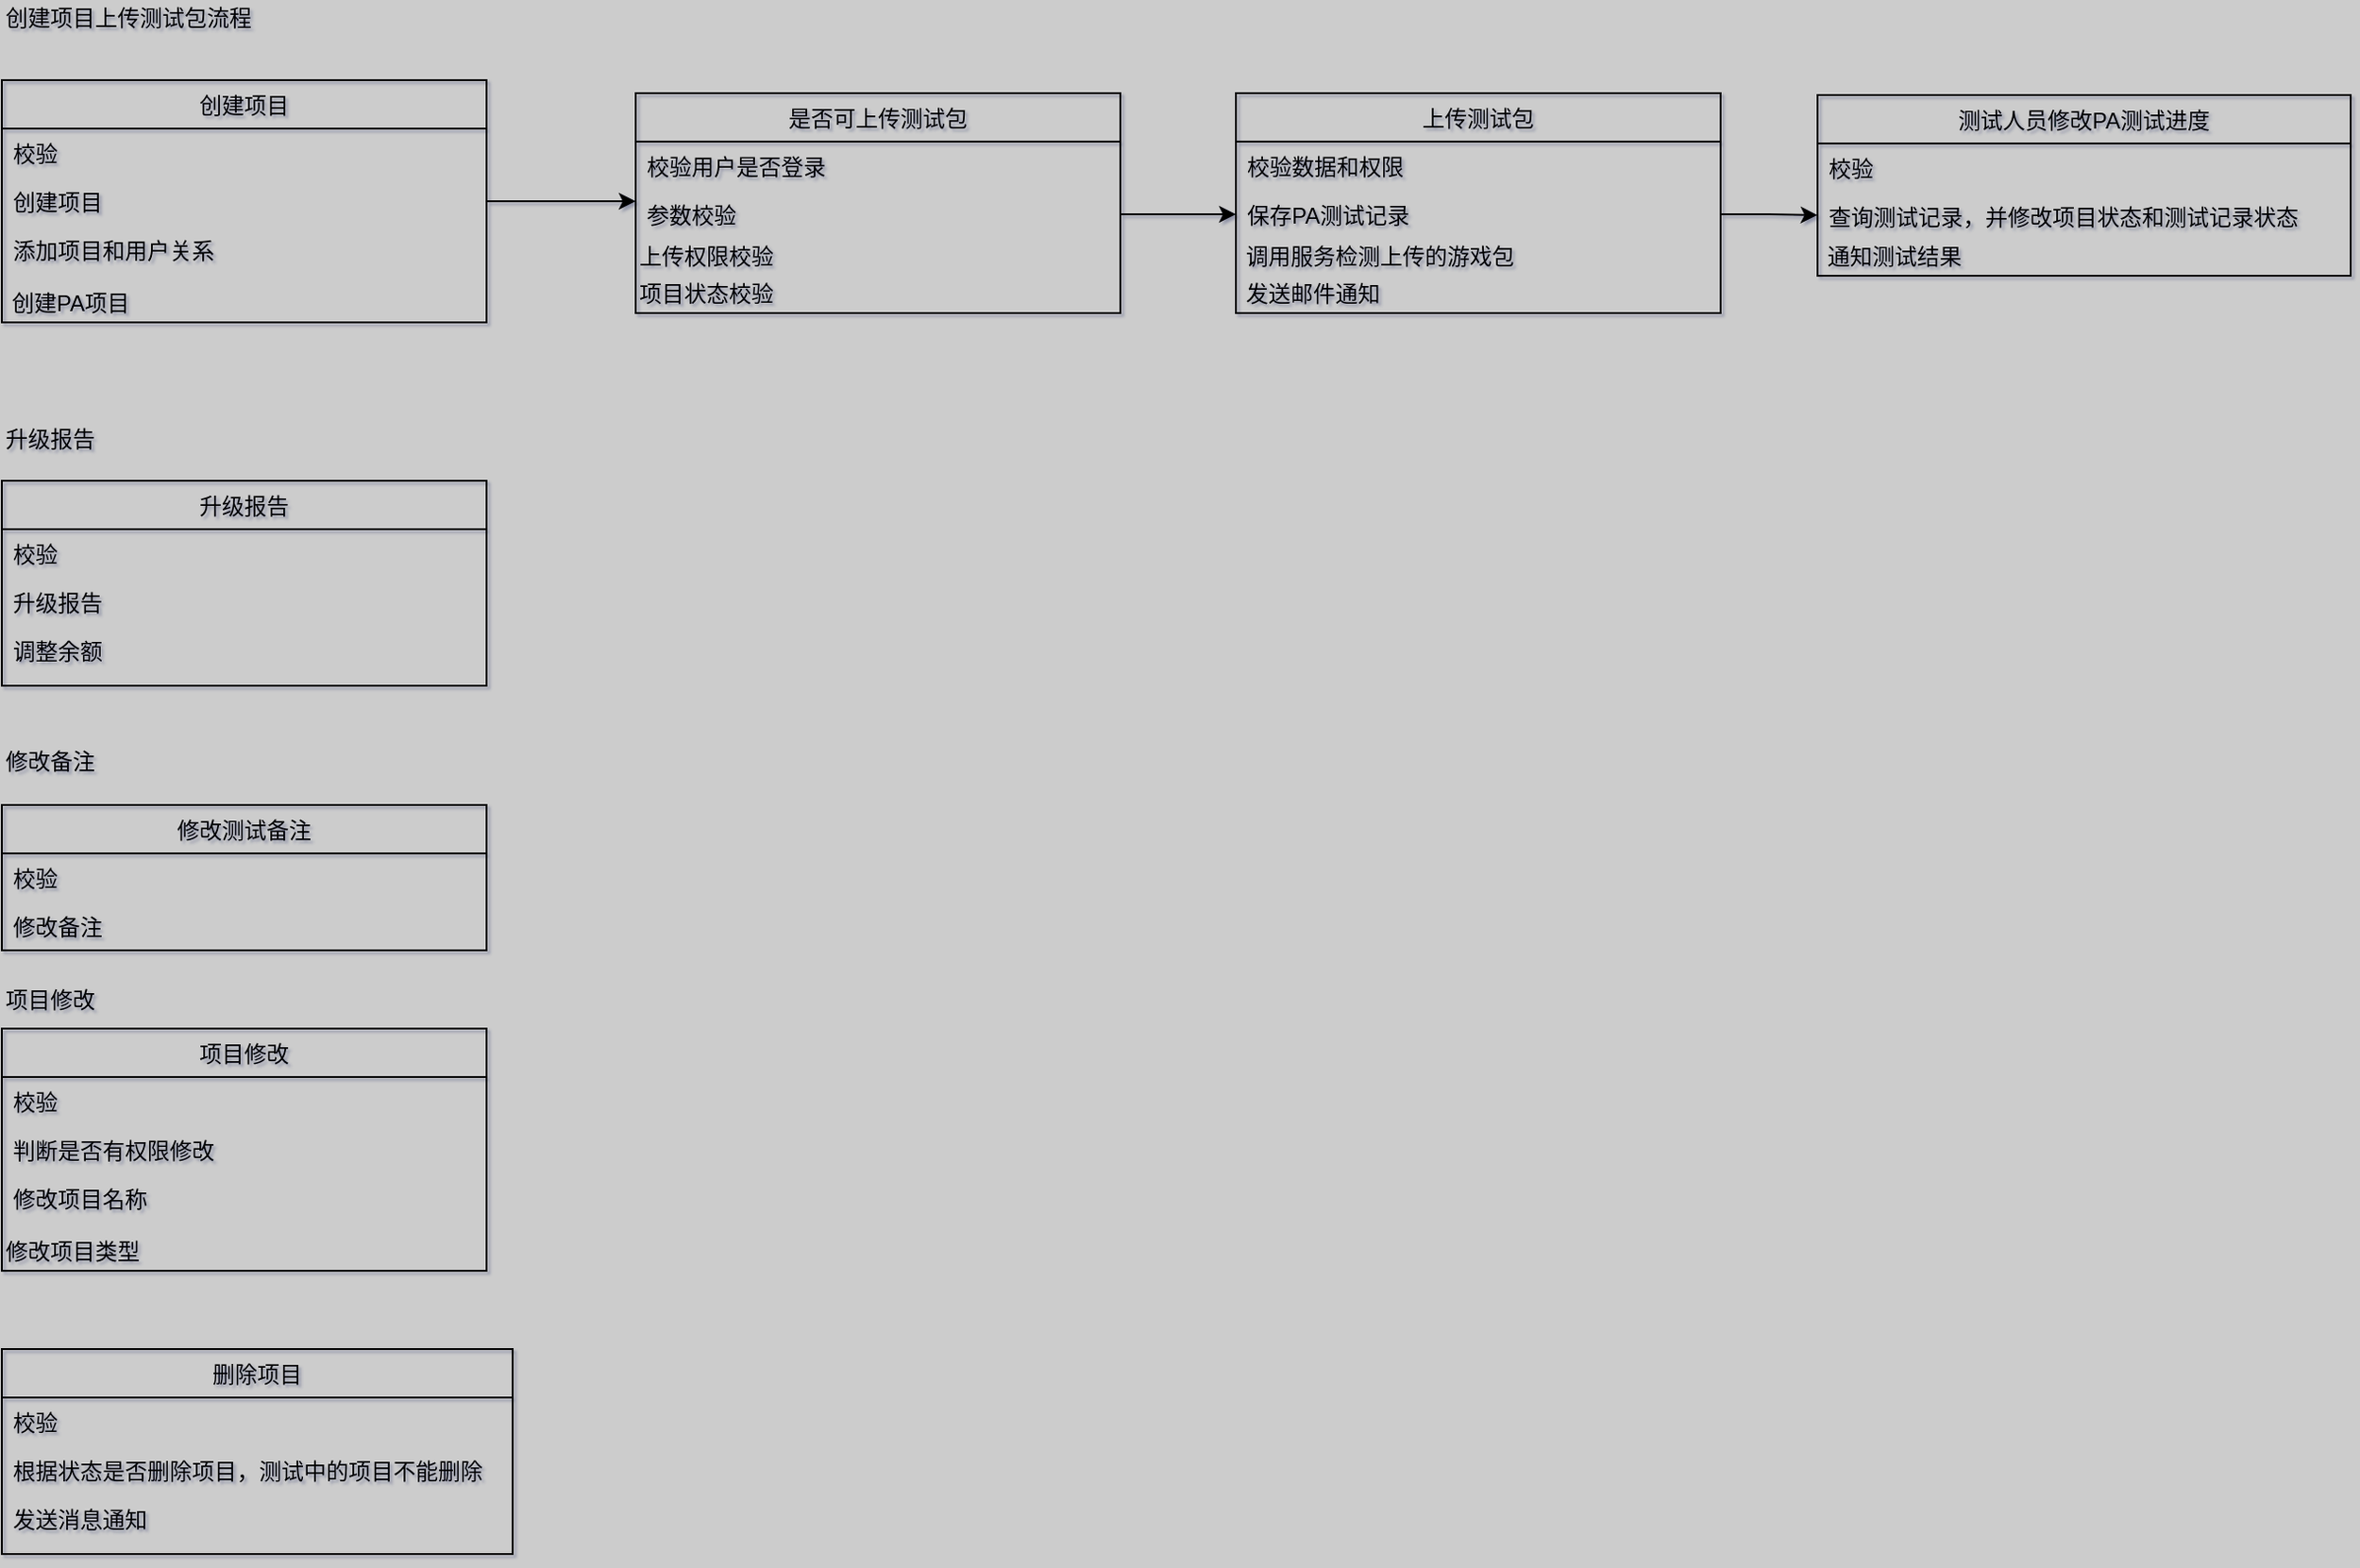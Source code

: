 <mxfile version="14.4.9" type="github">
  <diagram id="rhP192XbtQ3wgahovn20" name="第 1 页">
    <mxGraphModel dx="1298" dy="809" grid="1" gridSize="1" guides="1" tooltips="1" connect="1" arrows="1" fold="1" page="1" pageScale="1" pageWidth="2336" pageHeight="1654" background="#CCCCCC" math="0" shadow="1">
      <root>
        <mxCell id="0" />
        <mxCell id="1" parent="0" />
        <mxCell id="tLCrg7Ob01ya7spGHL1g-4" value="创建项目" style="swimlane;fontStyle=0;childLayout=stackLayout;horizontal=1;startSize=26;fillColor=none;horizontalStack=0;resizeParent=1;resizeParentMax=0;resizeLast=0;collapsible=1;marginBottom=0;" parent="1" vertex="1">
          <mxGeometry x="90" y="200" width="260" height="130" as="geometry">
            <mxRectangle x="340" y="240" width="80" height="26" as="alternateBounds" />
          </mxGeometry>
        </mxCell>
        <mxCell id="tLCrg7Ob01ya7spGHL1g-5" value="校验" style="text;strokeColor=none;fillColor=none;align=left;verticalAlign=top;spacingLeft=4;spacingRight=4;overflow=hidden;rotatable=0;points=[[0,0.5],[1,0.5]];portConstraint=eastwest;" parent="tLCrg7Ob01ya7spGHL1g-4" vertex="1">
          <mxGeometry y="26" width="260" height="26" as="geometry" />
        </mxCell>
        <mxCell id="tLCrg7Ob01ya7spGHL1g-6" value="创建项目" style="text;strokeColor=none;fillColor=none;align=left;verticalAlign=top;spacingLeft=4;spacingRight=4;overflow=hidden;rotatable=0;points=[[0,0.5],[1,0.5]];portConstraint=eastwest;" parent="tLCrg7Ob01ya7spGHL1g-4" vertex="1">
          <mxGeometry y="52" width="260" height="26" as="geometry" />
        </mxCell>
        <mxCell id="tLCrg7Ob01ya7spGHL1g-7" value="添加项目和用户关系" style="text;strokeColor=none;fillColor=none;align=left;verticalAlign=top;spacingLeft=4;spacingRight=4;overflow=hidden;rotatable=0;points=[[0,0.5],[1,0.5]];portConstraint=eastwest;" parent="tLCrg7Ob01ya7spGHL1g-4" vertex="1">
          <mxGeometry y="78" width="260" height="32" as="geometry" />
        </mxCell>
        <mxCell id="tLCrg7Ob01ya7spGHL1g-15" value="&lt;span&gt;&amp;nbsp;创建PA项目&lt;/span&gt;" style="text;html=1;strokeColor=none;fillColor=none;align=left;verticalAlign=middle;whiteSpace=wrap;rounded=0;" parent="tLCrg7Ob01ya7spGHL1g-4" vertex="1">
          <mxGeometry y="110" width="260" height="20" as="geometry" />
        </mxCell>
        <mxCell id="tLCrg7Ob01ya7spGHL1g-10" style="edgeStyle=orthogonalEdgeStyle;rounded=0;orthogonalLoop=1;jettySize=auto;html=1;exitX=1;exitY=0.5;exitDx=0;exitDy=0;" parent="1" source="tLCrg7Ob01ya7spGHL1g-6" edge="1">
          <mxGeometry relative="1" as="geometry">
            <mxPoint x="430" y="265" as="targetPoint" />
          </mxGeometry>
        </mxCell>
        <mxCell id="tLCrg7Ob01ya7spGHL1g-11" value="上传测试包" style="swimlane;fontStyle=0;childLayout=stackLayout;horizontal=1;startSize=26;fillColor=none;horizontalStack=0;resizeParent=1;resizeParentMax=0;resizeLast=0;collapsible=1;marginBottom=0;" parent="1" vertex="1">
          <mxGeometry x="752" y="207" width="260" height="118" as="geometry">
            <mxRectangle x="340" y="240" width="80" height="26" as="alternateBounds" />
          </mxGeometry>
        </mxCell>
        <mxCell id="tLCrg7Ob01ya7spGHL1g-12" value="校验数据和权限" style="text;strokeColor=none;fillColor=none;align=left;verticalAlign=top;spacingLeft=4;spacingRight=4;overflow=hidden;rotatable=0;points=[[0,0.5],[1,0.5]];portConstraint=eastwest;" parent="tLCrg7Ob01ya7spGHL1g-11" vertex="1">
          <mxGeometry y="26" width="260" height="26" as="geometry" />
        </mxCell>
        <mxCell id="tLCrg7Ob01ya7spGHL1g-13" value="保存PA测试记录" style="text;strokeColor=none;fillColor=none;align=left;verticalAlign=top;spacingLeft=4;spacingRight=4;overflow=hidden;rotatable=0;points=[[0,0.5],[1,0.5]];portConstraint=eastwest;" parent="tLCrg7Ob01ya7spGHL1g-11" vertex="1">
          <mxGeometry y="52" width="260" height="26" as="geometry" />
        </mxCell>
        <mxCell id="tLCrg7Ob01ya7spGHL1g-17" value="&amp;nbsp;调用服务检测上传的游戏包" style="text;html=1;strokeColor=none;fillColor=none;align=left;verticalAlign=middle;whiteSpace=wrap;rounded=0;" parent="tLCrg7Ob01ya7spGHL1g-11" vertex="1">
          <mxGeometry y="78" width="260" height="20" as="geometry" />
        </mxCell>
        <mxCell id="tLCrg7Ob01ya7spGHL1g-18" value="&amp;nbsp;发送邮件通知" style="text;html=1;strokeColor=none;fillColor=none;align=left;verticalAlign=middle;whiteSpace=wrap;rounded=0;" parent="tLCrg7Ob01ya7spGHL1g-11" vertex="1">
          <mxGeometry y="98" width="260" height="20" as="geometry" />
        </mxCell>
        <mxCell id="tLCrg7Ob01ya7spGHL1g-19" value="测试人员修改PA测试进度" style="swimlane;fontStyle=0;childLayout=stackLayout;horizontal=1;startSize=26;fillColor=none;horizontalStack=0;resizeParent=1;resizeParentMax=0;resizeLast=0;collapsible=1;marginBottom=0;" parent="1" vertex="1">
          <mxGeometry x="1064" y="208" width="286" height="97" as="geometry">
            <mxRectangle x="1064" y="208" width="80" height="26" as="alternateBounds" />
          </mxGeometry>
        </mxCell>
        <mxCell id="tLCrg7Ob01ya7spGHL1g-20" value="校验" style="text;strokeColor=none;fillColor=none;align=left;verticalAlign=top;spacingLeft=4;spacingRight=4;overflow=hidden;rotatable=0;points=[[0,0.5],[1,0.5]];portConstraint=eastwest;" parent="tLCrg7Ob01ya7spGHL1g-19" vertex="1">
          <mxGeometry y="26" width="286" height="26" as="geometry" />
        </mxCell>
        <mxCell id="tLCrg7Ob01ya7spGHL1g-21" value="查询测试记录，并修改项目状态和测试记录状态" style="text;strokeColor=none;fillColor=none;align=left;verticalAlign=top;spacingLeft=4;spacingRight=4;overflow=hidden;rotatable=0;points=[[0,0.5],[1,0.5]];portConstraint=eastwest;" parent="tLCrg7Ob01ya7spGHL1g-19" vertex="1">
          <mxGeometry y="52" width="286" height="25" as="geometry" />
        </mxCell>
        <mxCell id="tLCrg7Ob01ya7spGHL1g-32" value="&amp;nbsp;通知测试结果" style="text;html=1;strokeColor=none;fillColor=none;align=left;verticalAlign=middle;whiteSpace=wrap;rounded=0;" parent="tLCrg7Ob01ya7spGHL1g-19" vertex="1">
          <mxGeometry y="77" width="286" height="20" as="geometry" />
        </mxCell>
        <mxCell id="tLCrg7Ob01ya7spGHL1g-24" style="edgeStyle=orthogonalEdgeStyle;rounded=0;orthogonalLoop=1;jettySize=auto;html=1;exitX=1;exitY=0.5;exitDx=0;exitDy=0;entryX=0;entryY=0.5;entryDx=0;entryDy=0;" parent="1" source="tLCrg7Ob01ya7spGHL1g-13" target="tLCrg7Ob01ya7spGHL1g-21" edge="1">
          <mxGeometry relative="1" as="geometry" />
        </mxCell>
        <mxCell id="tLCrg7Ob01ya7spGHL1g-26" value="创建项目上传测试包流程" style="text;html=1;strokeColor=none;fillColor=none;align=left;verticalAlign=middle;whiteSpace=wrap;rounded=0;" parent="1" vertex="1">
          <mxGeometry x="90" y="157" width="156" height="20" as="geometry" />
        </mxCell>
        <mxCell id="tLCrg7Ob01ya7spGHL1g-39" value="升级报告" style="text;html=1;strokeColor=none;fillColor=none;align=left;verticalAlign=middle;whiteSpace=wrap;rounded=0;" parent="1" vertex="1">
          <mxGeometry x="90" y="383" width="93" height="20" as="geometry" />
        </mxCell>
        <mxCell id="U_CVWDfiftgJGxaCrmt_-1" value="升级报告" style="swimlane;fontStyle=0;childLayout=stackLayout;horizontal=1;startSize=26;fillColor=none;horizontalStack=0;resizeParent=1;resizeParentMax=0;resizeLast=0;collapsible=1;marginBottom=0;" vertex="1" parent="1">
          <mxGeometry x="90" y="415" width="260" height="110" as="geometry">
            <mxRectangle x="340" y="240" width="80" height="26" as="alternateBounds" />
          </mxGeometry>
        </mxCell>
        <mxCell id="U_CVWDfiftgJGxaCrmt_-2" value="校验" style="text;strokeColor=none;fillColor=none;align=left;verticalAlign=top;spacingLeft=4;spacingRight=4;overflow=hidden;rotatable=0;points=[[0,0.5],[1,0.5]];portConstraint=eastwest;" vertex="1" parent="U_CVWDfiftgJGxaCrmt_-1">
          <mxGeometry y="26" width="260" height="26" as="geometry" />
        </mxCell>
        <mxCell id="U_CVWDfiftgJGxaCrmt_-3" value="升级报告" style="text;strokeColor=none;fillColor=none;align=left;verticalAlign=top;spacingLeft=4;spacingRight=4;overflow=hidden;rotatable=0;points=[[0,0.5],[1,0.5]];portConstraint=eastwest;" vertex="1" parent="U_CVWDfiftgJGxaCrmt_-1">
          <mxGeometry y="52" width="260" height="26" as="geometry" />
        </mxCell>
        <mxCell id="U_CVWDfiftgJGxaCrmt_-4" value="调整余额" style="text;strokeColor=none;fillColor=none;align=left;verticalAlign=top;spacingLeft=4;spacingRight=4;overflow=hidden;rotatable=0;points=[[0,0.5],[1,0.5]];portConstraint=eastwest;" vertex="1" parent="U_CVWDfiftgJGxaCrmt_-1">
          <mxGeometry y="78" width="260" height="32" as="geometry" />
        </mxCell>
        <mxCell id="U_CVWDfiftgJGxaCrmt_-6" value="修改备注" style="text;html=1;strokeColor=none;fillColor=none;align=left;verticalAlign=middle;whiteSpace=wrap;rounded=0;" vertex="1" parent="1">
          <mxGeometry x="90" y="558" width="96" height="16" as="geometry" />
        </mxCell>
        <mxCell id="U_CVWDfiftgJGxaCrmt_-7" value="修改测试备注" style="swimlane;fontStyle=0;childLayout=stackLayout;horizontal=1;startSize=26;fillColor=none;horizontalStack=0;resizeParent=1;resizeParentMax=0;resizeLast=0;collapsible=1;marginBottom=0;" vertex="1" parent="1">
          <mxGeometry x="90" y="589" width="260" height="78" as="geometry">
            <mxRectangle x="340" y="240" width="80" height="26" as="alternateBounds" />
          </mxGeometry>
        </mxCell>
        <mxCell id="U_CVWDfiftgJGxaCrmt_-8" value="校验" style="text;strokeColor=none;fillColor=none;align=left;verticalAlign=top;spacingLeft=4;spacingRight=4;overflow=hidden;rotatable=0;points=[[0,0.5],[1,0.5]];portConstraint=eastwest;" vertex="1" parent="U_CVWDfiftgJGxaCrmt_-7">
          <mxGeometry y="26" width="260" height="26" as="geometry" />
        </mxCell>
        <mxCell id="U_CVWDfiftgJGxaCrmt_-9" value="修改备注" style="text;strokeColor=none;fillColor=none;align=left;verticalAlign=top;spacingLeft=4;spacingRight=4;overflow=hidden;rotatable=0;points=[[0,0.5],[1,0.5]];portConstraint=eastwest;" vertex="1" parent="U_CVWDfiftgJGxaCrmt_-7">
          <mxGeometry y="52" width="260" height="26" as="geometry" />
        </mxCell>
        <mxCell id="U_CVWDfiftgJGxaCrmt_-12" value="是否可上传测试包" style="swimlane;fontStyle=0;childLayout=stackLayout;horizontal=1;startSize=26;fillColor=none;horizontalStack=0;resizeParent=1;resizeParentMax=0;resizeLast=0;collapsible=1;marginBottom=0;" vertex="1" parent="1">
          <mxGeometry x="430" y="207" width="260" height="118" as="geometry">
            <mxRectangle x="340" y="240" width="80" height="26" as="alternateBounds" />
          </mxGeometry>
        </mxCell>
        <mxCell id="U_CVWDfiftgJGxaCrmt_-13" value="校验用户是否登录" style="text;strokeColor=none;fillColor=none;align=left;verticalAlign=top;spacingLeft=4;spacingRight=4;overflow=hidden;rotatable=0;points=[[0,0.5],[1,0.5]];portConstraint=eastwest;" vertex="1" parent="U_CVWDfiftgJGxaCrmt_-12">
          <mxGeometry y="26" width="260" height="26" as="geometry" />
        </mxCell>
        <mxCell id="U_CVWDfiftgJGxaCrmt_-14" value="参数校验" style="text;strokeColor=none;fillColor=none;align=left;verticalAlign=top;spacingLeft=4;spacingRight=4;overflow=hidden;rotatable=0;points=[[0,0.5],[1,0.5]];portConstraint=eastwest;" vertex="1" parent="U_CVWDfiftgJGxaCrmt_-12">
          <mxGeometry y="52" width="260" height="26" as="geometry" />
        </mxCell>
        <mxCell id="U_CVWDfiftgJGxaCrmt_-19" value="上传权限校验" style="text;html=1;strokeColor=none;fillColor=none;align=left;verticalAlign=middle;whiteSpace=wrap;rounded=0;" vertex="1" parent="U_CVWDfiftgJGxaCrmt_-12">
          <mxGeometry y="78" width="260" height="20" as="geometry" />
        </mxCell>
        <mxCell id="U_CVWDfiftgJGxaCrmt_-16" value="项目状态校验" style="text;html=1;strokeColor=none;fillColor=none;align=left;verticalAlign=middle;whiteSpace=wrap;rounded=0;" vertex="1" parent="U_CVWDfiftgJGxaCrmt_-12">
          <mxGeometry y="98" width="260" height="20" as="geometry" />
        </mxCell>
        <mxCell id="U_CVWDfiftgJGxaCrmt_-18" style="edgeStyle=orthogonalEdgeStyle;rounded=0;orthogonalLoop=1;jettySize=auto;html=1;exitX=1;exitY=0.5;exitDx=0;exitDy=0;entryX=0;entryY=0.5;entryDx=0;entryDy=0;" edge="1" parent="1" source="U_CVWDfiftgJGxaCrmt_-14" target="tLCrg7Ob01ya7spGHL1g-13">
          <mxGeometry relative="1" as="geometry" />
        </mxCell>
        <mxCell id="U_CVWDfiftgJGxaCrmt_-20" value="项目修改" style="swimlane;fontStyle=0;childLayout=stackLayout;horizontal=1;startSize=26;fillColor=none;horizontalStack=0;resizeParent=1;resizeParentMax=0;resizeLast=0;collapsible=1;marginBottom=0;" vertex="1" parent="1">
          <mxGeometry x="90" y="709" width="260" height="130" as="geometry">
            <mxRectangle x="340" y="240" width="80" height="26" as="alternateBounds" />
          </mxGeometry>
        </mxCell>
        <mxCell id="U_CVWDfiftgJGxaCrmt_-21" value="校验" style="text;strokeColor=none;fillColor=none;align=left;verticalAlign=top;spacingLeft=4;spacingRight=4;overflow=hidden;rotatable=0;points=[[0,0.5],[1,0.5]];portConstraint=eastwest;" vertex="1" parent="U_CVWDfiftgJGxaCrmt_-20">
          <mxGeometry y="26" width="260" height="26" as="geometry" />
        </mxCell>
        <mxCell id="U_CVWDfiftgJGxaCrmt_-22" value="判断是否有权限修改" style="text;strokeColor=none;fillColor=none;align=left;verticalAlign=top;spacingLeft=4;spacingRight=4;overflow=hidden;rotatable=0;points=[[0,0.5],[1,0.5]];portConstraint=eastwest;" vertex="1" parent="U_CVWDfiftgJGxaCrmt_-20">
          <mxGeometry y="52" width="260" height="26" as="geometry" />
        </mxCell>
        <mxCell id="U_CVWDfiftgJGxaCrmt_-23" value="修改项目名称" style="text;strokeColor=none;fillColor=none;align=left;verticalAlign=top;spacingLeft=4;spacingRight=4;overflow=hidden;rotatable=0;points=[[0,0.5],[1,0.5]];portConstraint=eastwest;" vertex="1" parent="U_CVWDfiftgJGxaCrmt_-20">
          <mxGeometry y="78" width="260" height="32" as="geometry" />
        </mxCell>
        <mxCell id="U_CVWDfiftgJGxaCrmt_-27" value="修改项目类型" style="text;html=1;strokeColor=none;fillColor=none;align=left;verticalAlign=middle;whiteSpace=wrap;rounded=0;" vertex="1" parent="U_CVWDfiftgJGxaCrmt_-20">
          <mxGeometry y="110" width="260" height="20" as="geometry" />
        </mxCell>
        <mxCell id="U_CVWDfiftgJGxaCrmt_-25" value="项目修改" style="text;html=1;strokeColor=none;fillColor=none;align=left;verticalAlign=middle;whiteSpace=wrap;rounded=0;" vertex="1" parent="1">
          <mxGeometry x="90" y="681" width="106" height="25" as="geometry" />
        </mxCell>
        <mxCell id="U_CVWDfiftgJGxaCrmt_-28" value="删除项目" style="swimlane;fontStyle=0;childLayout=stackLayout;horizontal=1;startSize=26;fillColor=none;horizontalStack=0;resizeParent=1;resizeParentMax=0;resizeLast=0;collapsible=1;marginBottom=0;" vertex="1" parent="1">
          <mxGeometry x="90" y="881" width="274" height="110" as="geometry">
            <mxRectangle x="340" y="240" width="80" height="26" as="alternateBounds" />
          </mxGeometry>
        </mxCell>
        <mxCell id="U_CVWDfiftgJGxaCrmt_-29" value="校验" style="text;strokeColor=none;fillColor=none;align=left;verticalAlign=top;spacingLeft=4;spacingRight=4;overflow=hidden;rotatable=0;points=[[0,0.5],[1,0.5]];portConstraint=eastwest;" vertex="1" parent="U_CVWDfiftgJGxaCrmt_-28">
          <mxGeometry y="26" width="274" height="26" as="geometry" />
        </mxCell>
        <mxCell id="U_CVWDfiftgJGxaCrmt_-30" value="根据状态是否删除项目，测试中的项目不能删除" style="text;strokeColor=none;fillColor=none;align=left;verticalAlign=top;spacingLeft=4;spacingRight=4;overflow=hidden;rotatable=0;points=[[0,0.5],[1,0.5]];portConstraint=eastwest;" vertex="1" parent="U_CVWDfiftgJGxaCrmt_-28">
          <mxGeometry y="52" width="274" height="26" as="geometry" />
        </mxCell>
        <mxCell id="U_CVWDfiftgJGxaCrmt_-31" value="发送消息通知" style="text;strokeColor=none;fillColor=none;align=left;verticalAlign=top;spacingLeft=4;spacingRight=4;overflow=hidden;rotatable=0;points=[[0,0.5],[1,0.5]];portConstraint=eastwest;" vertex="1" parent="U_CVWDfiftgJGxaCrmt_-28">
          <mxGeometry y="78" width="274" height="32" as="geometry" />
        </mxCell>
      </root>
    </mxGraphModel>
  </diagram>
</mxfile>
